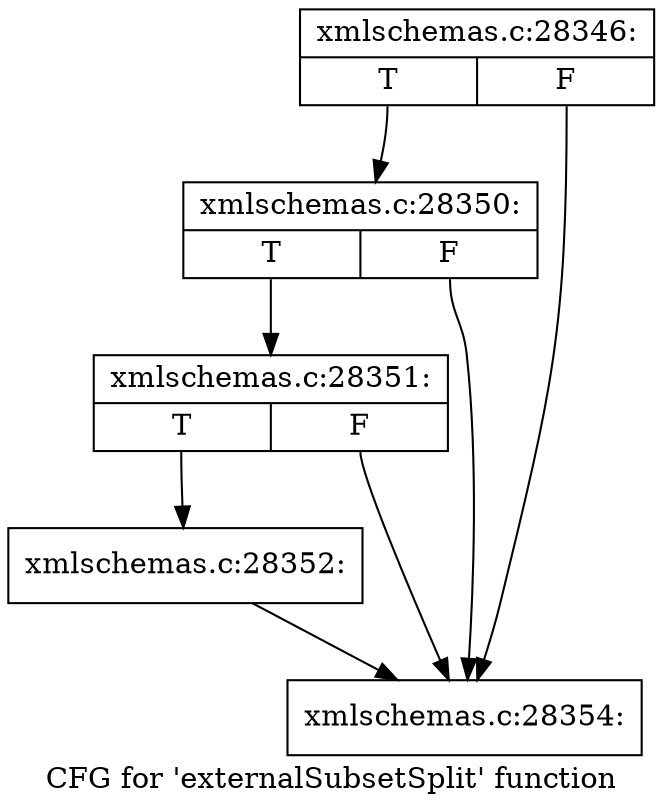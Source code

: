 digraph "CFG for 'externalSubsetSplit' function" {
	label="CFG for 'externalSubsetSplit' function";

	Node0x55d0269767b0 [shape=record,label="{xmlschemas.c:28346:|{<s0>T|<s1>F}}"];
	Node0x55d0269767b0:s0 -> Node0x55d026977d20;
	Node0x55d0269767b0:s1 -> Node0x55d026977c50;
	Node0x55d026977d20 [shape=record,label="{xmlschemas.c:28350:|{<s0>T|<s1>F}}"];
	Node0x55d026977d20:s0 -> Node0x55d026977ca0;
	Node0x55d026977d20:s1 -> Node0x55d026977c50;
	Node0x55d026977ca0 [shape=record,label="{xmlschemas.c:28351:|{<s0>T|<s1>F}}"];
	Node0x55d026977ca0:s0 -> Node0x55d026977c00;
	Node0x55d026977ca0:s1 -> Node0x55d026977c50;
	Node0x55d026977c00 [shape=record,label="{xmlschemas.c:28352:}"];
	Node0x55d026977c00 -> Node0x55d026977c50;
	Node0x55d026977c50 [shape=record,label="{xmlschemas.c:28354:}"];
}
